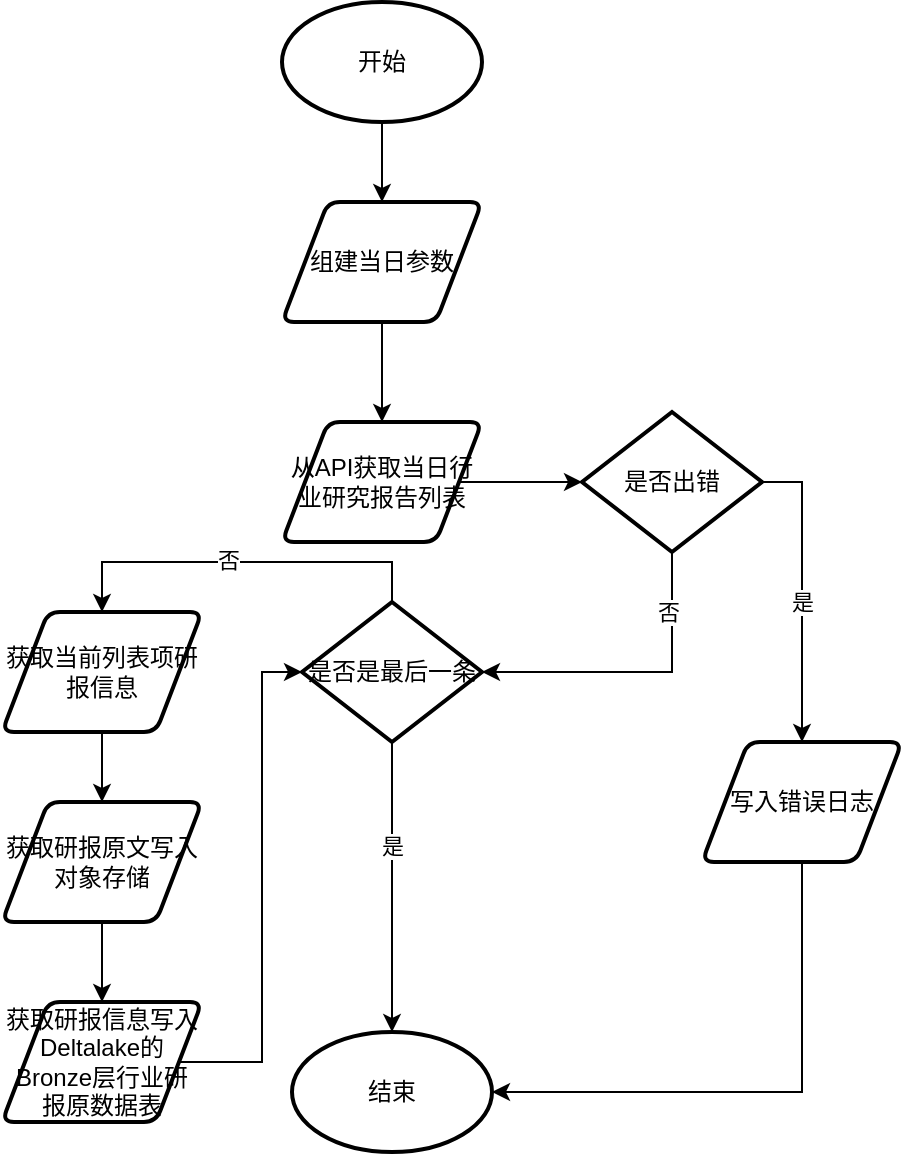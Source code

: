 <mxfile version="14.4.9" type="github">
  <diagram id="C5RBs43oDa-KdzZeNtuy" name="Page-1">
    <mxGraphModel dx="743" dy="429" grid="1" gridSize="10" guides="1" tooltips="1" connect="1" arrows="1" fold="1" page="1" pageScale="1" pageWidth="827" pageHeight="1169" math="0" shadow="0">
      <root>
        <mxCell id="WIyWlLk6GJQsqaUBKTNV-0" />
        <mxCell id="WIyWlLk6GJQsqaUBKTNV-1" parent="WIyWlLk6GJQsqaUBKTNV-0" />
        <mxCell id="rrfgLcq1bfQqjzsk1VNi-5" style="edgeStyle=orthogonalEdgeStyle;rounded=0;orthogonalLoop=1;jettySize=auto;html=1;exitX=0.5;exitY=1;exitDx=0;exitDy=0;entryX=0.5;entryY=0;entryDx=0;entryDy=0;" edge="1" parent="WIyWlLk6GJQsqaUBKTNV-1" source="rrfgLcq1bfQqjzsk1VNi-1" target="rrfgLcq1bfQqjzsk1VNi-4">
          <mxGeometry relative="1" as="geometry" />
        </mxCell>
        <mxCell id="rrfgLcq1bfQqjzsk1VNi-1" value="组建当日参数" style="shape=parallelogram;html=1;strokeWidth=2;perimeter=parallelogramPerimeter;whiteSpace=wrap;rounded=1;arcSize=12;size=0.23;" vertex="1" parent="WIyWlLk6GJQsqaUBKTNV-1">
          <mxGeometry x="230" y="140" width="100" height="60" as="geometry" />
        </mxCell>
        <mxCell id="rrfgLcq1bfQqjzsk1VNi-6" style="edgeStyle=orthogonalEdgeStyle;rounded=0;orthogonalLoop=1;jettySize=auto;html=1;exitX=0.5;exitY=1;exitDx=0;exitDy=0;exitPerimeter=0;entryX=0.5;entryY=0;entryDx=0;entryDy=0;" edge="1" parent="WIyWlLk6GJQsqaUBKTNV-1" source="rrfgLcq1bfQqjzsk1VNi-3" target="rrfgLcq1bfQqjzsk1VNi-1">
          <mxGeometry relative="1" as="geometry" />
        </mxCell>
        <mxCell id="rrfgLcq1bfQqjzsk1VNi-3" value="开始" style="strokeWidth=2;html=1;shape=mxgraph.flowchart.start_1;whiteSpace=wrap;" vertex="1" parent="WIyWlLk6GJQsqaUBKTNV-1">
          <mxGeometry x="230" y="40" width="100" height="60" as="geometry" />
        </mxCell>
        <mxCell id="rrfgLcq1bfQqjzsk1VNi-11" style="edgeStyle=orthogonalEdgeStyle;rounded=0;orthogonalLoop=1;jettySize=auto;html=1;exitX=1;exitY=0.5;exitDx=0;exitDy=0;entryX=0;entryY=0.5;entryDx=0;entryDy=0;entryPerimeter=0;" edge="1" parent="WIyWlLk6GJQsqaUBKTNV-1" source="rrfgLcq1bfQqjzsk1VNi-4" target="rrfgLcq1bfQqjzsk1VNi-7">
          <mxGeometry relative="1" as="geometry" />
        </mxCell>
        <mxCell id="rrfgLcq1bfQqjzsk1VNi-4" value="从API获取当日行业研究报告列表" style="shape=parallelogram;html=1;strokeWidth=2;perimeter=parallelogramPerimeter;whiteSpace=wrap;rounded=1;arcSize=12;size=0.23;" vertex="1" parent="WIyWlLk6GJQsqaUBKTNV-1">
          <mxGeometry x="230" y="250" width="100" height="60" as="geometry" />
        </mxCell>
        <mxCell id="rrfgLcq1bfQqjzsk1VNi-12" style="edgeStyle=orthogonalEdgeStyle;rounded=0;orthogonalLoop=1;jettySize=auto;html=1;exitX=1;exitY=0.5;exitDx=0;exitDy=0;exitPerimeter=0;entryX=0.5;entryY=0;entryDx=0;entryDy=0;" edge="1" parent="WIyWlLk6GJQsqaUBKTNV-1" source="rrfgLcq1bfQqjzsk1VNi-7" target="rrfgLcq1bfQqjzsk1VNi-8">
          <mxGeometry relative="1" as="geometry" />
        </mxCell>
        <mxCell id="rrfgLcq1bfQqjzsk1VNi-18" value="是" style="edgeLabel;html=1;align=center;verticalAlign=middle;resizable=0;points=[];" vertex="1" connectable="0" parent="rrfgLcq1bfQqjzsk1VNi-12">
          <mxGeometry x="-0.686" y="3" relative="1" as="geometry">
            <mxPoint x="-3" y="56" as="offset" />
          </mxGeometry>
        </mxCell>
        <mxCell id="rrfgLcq1bfQqjzsk1VNi-16" style="edgeStyle=orthogonalEdgeStyle;rounded=0;orthogonalLoop=1;jettySize=auto;html=1;exitX=0.5;exitY=1;exitDx=0;exitDy=0;exitPerimeter=0;entryX=1;entryY=0.5;entryDx=0;entryDy=0;entryPerimeter=0;" edge="1" parent="WIyWlLk6GJQsqaUBKTNV-1" source="rrfgLcq1bfQqjzsk1VNi-7" target="rrfgLcq1bfQqjzsk1VNi-15">
          <mxGeometry relative="1" as="geometry" />
        </mxCell>
        <mxCell id="rrfgLcq1bfQqjzsk1VNi-17" value="否" style="edgeLabel;html=1;align=center;verticalAlign=middle;resizable=0;points=[];" vertex="1" connectable="0" parent="rrfgLcq1bfQqjzsk1VNi-16">
          <mxGeometry x="-0.621" y="-2" relative="1" as="geometry">
            <mxPoint as="offset" />
          </mxGeometry>
        </mxCell>
        <mxCell id="rrfgLcq1bfQqjzsk1VNi-7" value="是否出错" style="strokeWidth=2;html=1;shape=mxgraph.flowchart.decision;whiteSpace=wrap;" vertex="1" parent="WIyWlLk6GJQsqaUBKTNV-1">
          <mxGeometry x="380" y="245" width="90" height="70" as="geometry" />
        </mxCell>
        <mxCell id="rrfgLcq1bfQqjzsk1VNi-14" style="edgeStyle=orthogonalEdgeStyle;rounded=0;orthogonalLoop=1;jettySize=auto;html=1;exitX=0.5;exitY=1;exitDx=0;exitDy=0;entryX=1;entryY=0.5;entryDx=0;entryDy=0;entryPerimeter=0;" edge="1" parent="WIyWlLk6GJQsqaUBKTNV-1" source="rrfgLcq1bfQqjzsk1VNi-8" target="rrfgLcq1bfQqjzsk1VNi-13">
          <mxGeometry relative="1" as="geometry" />
        </mxCell>
        <mxCell id="rrfgLcq1bfQqjzsk1VNi-8" value="写入错误日志" style="shape=parallelogram;html=1;strokeWidth=2;perimeter=parallelogramPerimeter;whiteSpace=wrap;rounded=1;arcSize=12;size=0.23;" vertex="1" parent="WIyWlLk6GJQsqaUBKTNV-1">
          <mxGeometry x="440" y="410" width="100" height="60" as="geometry" />
        </mxCell>
        <mxCell id="rrfgLcq1bfQqjzsk1VNi-13" value="结束" style="strokeWidth=2;html=1;shape=mxgraph.flowchart.start_1;whiteSpace=wrap;" vertex="1" parent="WIyWlLk6GJQsqaUBKTNV-1">
          <mxGeometry x="235" y="555" width="100" height="60" as="geometry" />
        </mxCell>
        <mxCell id="rrfgLcq1bfQqjzsk1VNi-19" style="edgeStyle=orthogonalEdgeStyle;rounded=0;orthogonalLoop=1;jettySize=auto;html=1;exitX=0.5;exitY=1;exitDx=0;exitDy=0;exitPerimeter=0;" edge="1" parent="WIyWlLk6GJQsqaUBKTNV-1" source="rrfgLcq1bfQqjzsk1VNi-15" target="rrfgLcq1bfQqjzsk1VNi-13">
          <mxGeometry relative="1" as="geometry" />
        </mxCell>
        <mxCell id="rrfgLcq1bfQqjzsk1VNi-20" value="是" style="edgeLabel;html=1;align=center;verticalAlign=middle;resizable=0;points=[];" vertex="1" connectable="0" parent="rrfgLcq1bfQqjzsk1VNi-19">
          <mxGeometry x="-0.28" relative="1" as="geometry">
            <mxPoint as="offset" />
          </mxGeometry>
        </mxCell>
        <mxCell id="rrfgLcq1bfQqjzsk1VNi-29" style="edgeStyle=orthogonalEdgeStyle;rounded=0;orthogonalLoop=1;jettySize=auto;html=1;exitX=0.5;exitY=0;exitDx=0;exitDy=0;exitPerimeter=0;entryX=0.5;entryY=0;entryDx=0;entryDy=0;" edge="1" parent="WIyWlLk6GJQsqaUBKTNV-1" source="rrfgLcq1bfQqjzsk1VNi-15" target="rrfgLcq1bfQqjzsk1VNi-21">
          <mxGeometry relative="1" as="geometry" />
        </mxCell>
        <mxCell id="rrfgLcq1bfQqjzsk1VNi-30" value="否" style="edgeLabel;html=1;align=center;verticalAlign=middle;resizable=0;points=[];" vertex="1" connectable="0" parent="rrfgLcq1bfQqjzsk1VNi-29">
          <mxGeometry x="0.074" y="-1" relative="1" as="geometry">
            <mxPoint as="offset" />
          </mxGeometry>
        </mxCell>
        <mxCell id="rrfgLcq1bfQqjzsk1VNi-15" value="是否是最后一条" style="strokeWidth=2;html=1;shape=mxgraph.flowchart.decision;whiteSpace=wrap;" vertex="1" parent="WIyWlLk6GJQsqaUBKTNV-1">
          <mxGeometry x="240" y="340" width="90" height="70" as="geometry" />
        </mxCell>
        <mxCell id="rrfgLcq1bfQqjzsk1VNi-25" style="edgeStyle=orthogonalEdgeStyle;rounded=0;orthogonalLoop=1;jettySize=auto;html=1;exitX=0.5;exitY=1;exitDx=0;exitDy=0;" edge="1" parent="WIyWlLk6GJQsqaUBKTNV-1" source="rrfgLcq1bfQqjzsk1VNi-21" target="rrfgLcq1bfQqjzsk1VNi-23">
          <mxGeometry relative="1" as="geometry" />
        </mxCell>
        <mxCell id="rrfgLcq1bfQqjzsk1VNi-21" value="获取当前列表项研报信息" style="shape=parallelogram;html=1;strokeWidth=2;perimeter=parallelogramPerimeter;whiteSpace=wrap;rounded=1;arcSize=12;size=0.23;" vertex="1" parent="WIyWlLk6GJQsqaUBKTNV-1">
          <mxGeometry x="90" y="345" width="100" height="60" as="geometry" />
        </mxCell>
        <mxCell id="rrfgLcq1bfQqjzsk1VNi-26" style="edgeStyle=orthogonalEdgeStyle;rounded=0;orthogonalLoop=1;jettySize=auto;html=1;exitX=0.5;exitY=1;exitDx=0;exitDy=0;" edge="1" parent="WIyWlLk6GJQsqaUBKTNV-1" source="rrfgLcq1bfQqjzsk1VNi-23" target="rrfgLcq1bfQqjzsk1VNi-24">
          <mxGeometry relative="1" as="geometry" />
        </mxCell>
        <mxCell id="rrfgLcq1bfQqjzsk1VNi-23" value="获取研报原文写入对象存储" style="shape=parallelogram;html=1;strokeWidth=2;perimeter=parallelogramPerimeter;whiteSpace=wrap;rounded=1;arcSize=12;size=0.23;" vertex="1" parent="WIyWlLk6GJQsqaUBKTNV-1">
          <mxGeometry x="90" y="440" width="100" height="60" as="geometry" />
        </mxCell>
        <mxCell id="rrfgLcq1bfQqjzsk1VNi-28" style="edgeStyle=orthogonalEdgeStyle;rounded=0;orthogonalLoop=1;jettySize=auto;html=1;exitX=1;exitY=0.5;exitDx=0;exitDy=0;entryX=0;entryY=0.5;entryDx=0;entryDy=0;entryPerimeter=0;" edge="1" parent="WIyWlLk6GJQsqaUBKTNV-1" source="rrfgLcq1bfQqjzsk1VNi-24" target="rrfgLcq1bfQqjzsk1VNi-15">
          <mxGeometry relative="1" as="geometry">
            <Array as="points">
              <mxPoint x="220" y="570" />
              <mxPoint x="220" y="375" />
            </Array>
          </mxGeometry>
        </mxCell>
        <mxCell id="rrfgLcq1bfQqjzsk1VNi-24" value="获取研报信息写入Deltalake的Bronze层行业研报原数据表" style="shape=parallelogram;html=1;strokeWidth=2;perimeter=parallelogramPerimeter;whiteSpace=wrap;rounded=1;arcSize=12;size=0.23;" vertex="1" parent="WIyWlLk6GJQsqaUBKTNV-1">
          <mxGeometry x="90" y="540" width="100" height="60" as="geometry" />
        </mxCell>
      </root>
    </mxGraphModel>
  </diagram>
</mxfile>
